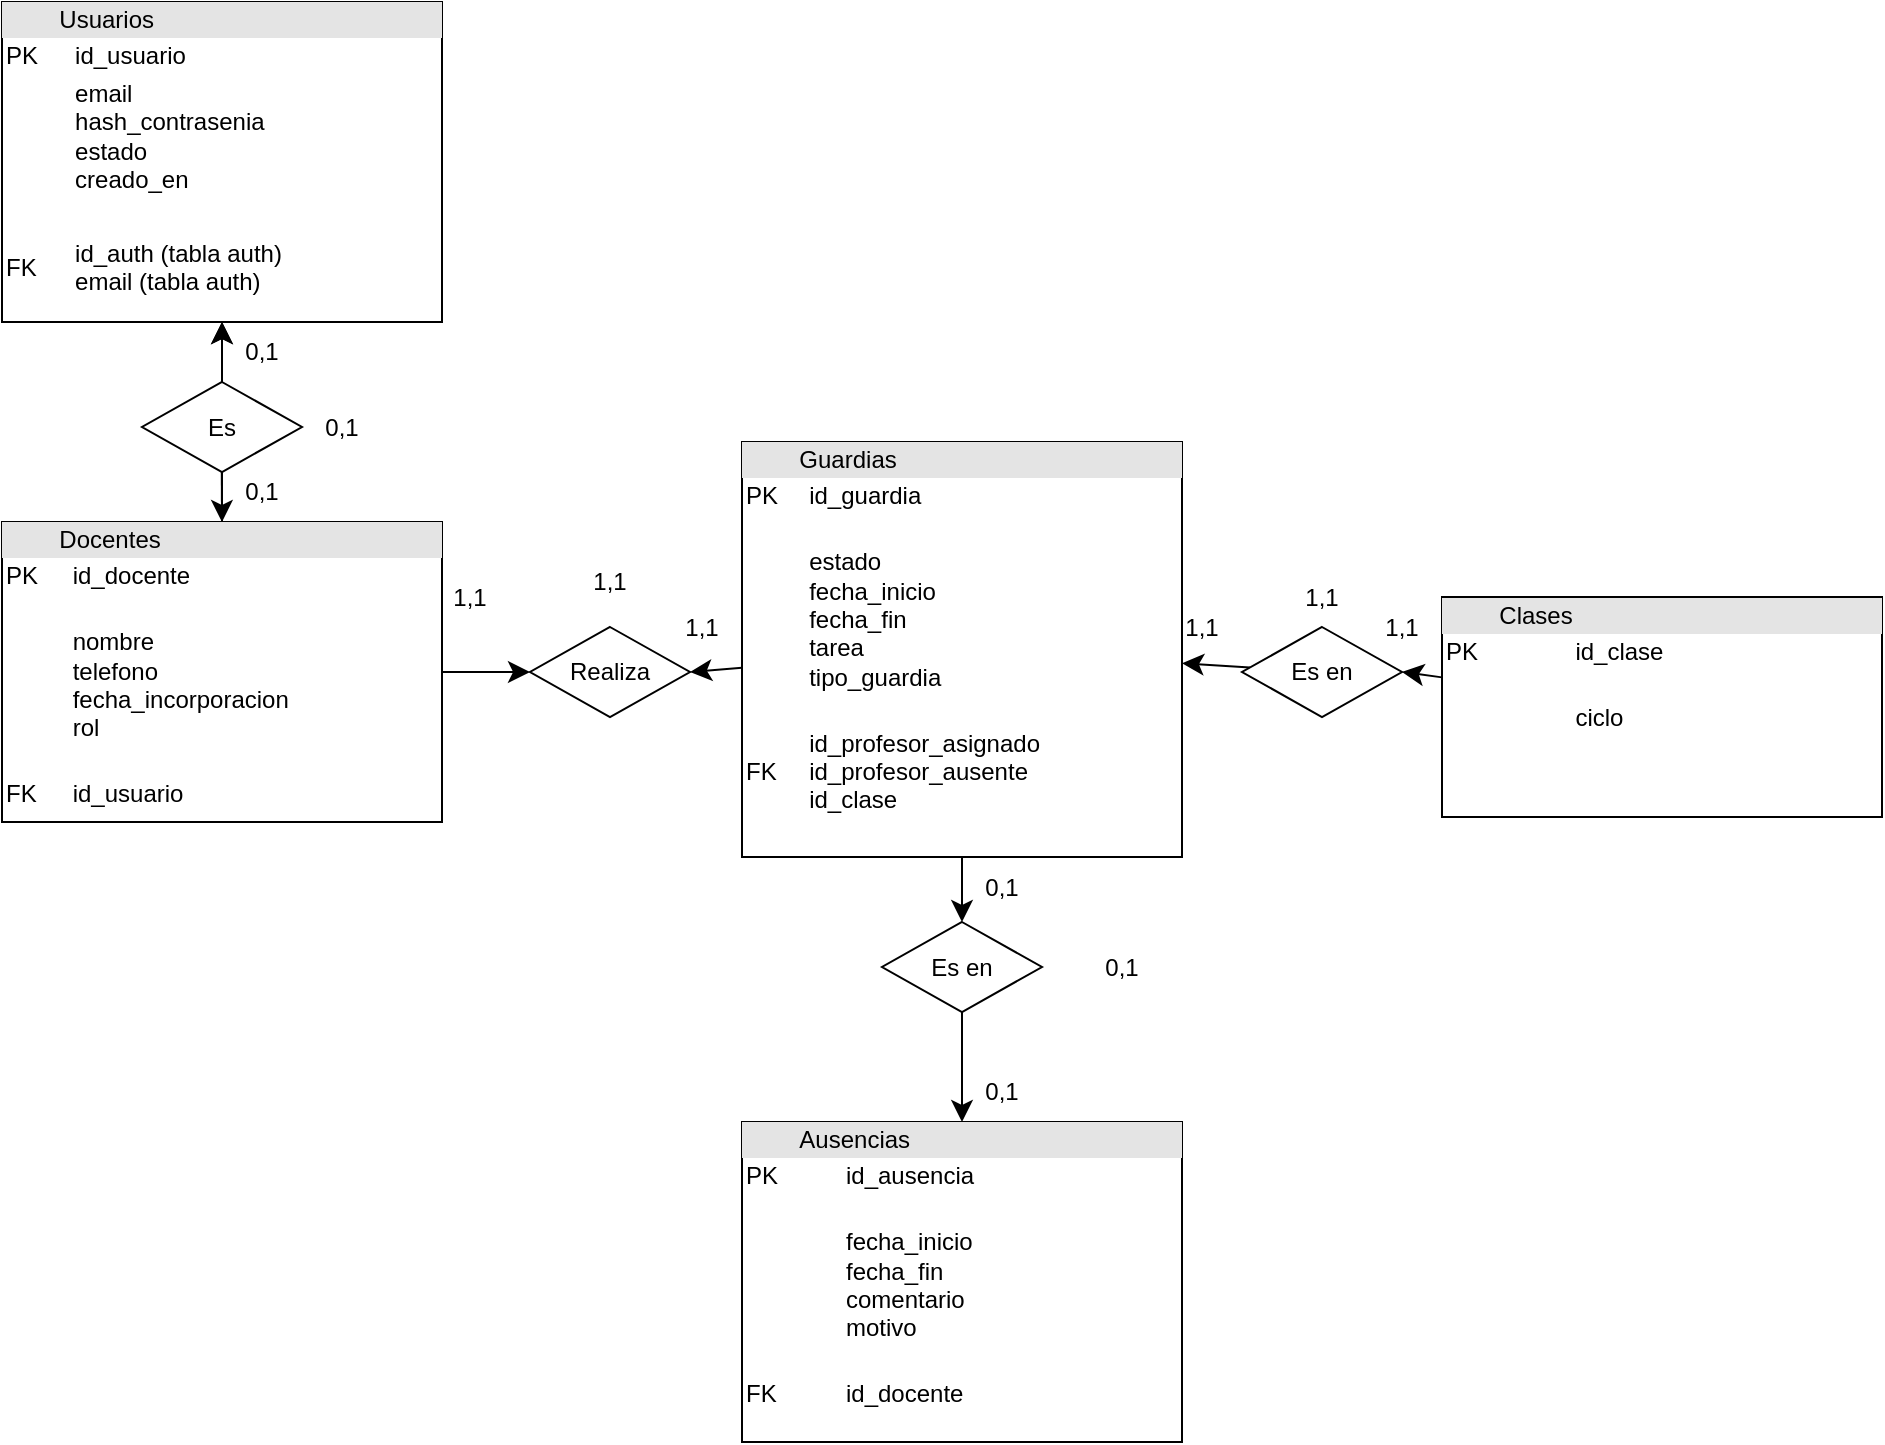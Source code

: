 <mxfile version="26.1.0">
  <diagram name="Page-1" id="9VLplM6JxJX9Lbx1Qkt6">
    <mxGraphModel dx="989" dy="585" grid="1" gridSize="10" guides="1" tooltips="1" connect="1" arrows="1" fold="1" page="1" pageScale="1" pageWidth="827" pageHeight="1169" background="none" math="0" shadow="0">
      <root>
        <mxCell id="0" />
        <mxCell id="1" parent="0" />
        <mxCell id="r-5_UUWaWjUbwtfnfI2b-80" value="&lt;div data-darkreader-inline-bgcolor=&quot;&quot; data-darkreader-inline-bgimage=&quot;&quot; style=&quot;box-sizing: border-box; width: 100%; background: rgb(228, 228, 228); padding: 2px; --darkreader-inline-bgimage: initial; --darkreader-inline-bgcolor: var(--darkreader-background-e4e4e4, #272b2c);&quot;&gt;&lt;span style=&quot;white-space: pre;&quot;&gt;&#x9;&lt;/span&gt;Usuarios&lt;/div&gt;&lt;table style=&quot;width:100%;font-size:1em;&quot; cellpadding=&quot;2&quot; cellspacing=&quot;0&quot;&gt;&lt;tbody&gt;&lt;tr&gt;&lt;td&gt;PK&lt;/td&gt;&lt;td&gt;id_usuario&lt;/td&gt;&lt;/tr&gt;&lt;tr&gt;&lt;td&gt;&lt;br&gt;&lt;/td&gt;&lt;td&gt;email&lt;br&gt;hash_contrasenia&lt;br&gt;estado&lt;br&gt;creado_en&lt;/td&gt;&lt;/tr&gt;&lt;tr&gt;&lt;td&gt;&lt;br&gt;&lt;/td&gt;&lt;td&gt;&lt;br&gt;&lt;/td&gt;&lt;/tr&gt;&lt;tr&gt;&lt;td&gt;FK&lt;/td&gt;&lt;td&gt;id_auth (tabla auth)&lt;br&gt;email (tabla auth)&lt;/td&gt;&lt;/tr&gt;&lt;/tbody&gt;&lt;/table&gt;" style="verticalAlign=top;align=left;overflow=fill;html=1;whiteSpace=wrap;" parent="1" vertex="1">
          <mxGeometry x="70" y="310" width="220" height="160" as="geometry" />
        </mxCell>
        <mxCell id="2qLu5BxkNlKCmaabcVRw-7" value="" style="edgeStyle=none;curved=1;rounded=0;orthogonalLoop=1;jettySize=auto;html=1;fontSize=12;startSize=8;endSize=8;" edge="1" parent="1" source="r-5_UUWaWjUbwtfnfI2b-81" target="r-5_UUWaWjUbwtfnfI2b-80">
          <mxGeometry relative="1" as="geometry" />
        </mxCell>
        <mxCell id="2qLu5BxkNlKCmaabcVRw-21" style="edgeStyle=none;curved=1;rounded=0;orthogonalLoop=1;jettySize=auto;html=1;entryX=0;entryY=0.5;entryDx=0;entryDy=0;fontSize=12;startSize=8;endSize=8;" edge="1" parent="1" source="r-5_UUWaWjUbwtfnfI2b-81" target="2qLu5BxkNlKCmaabcVRw-19">
          <mxGeometry relative="1" as="geometry" />
        </mxCell>
        <mxCell id="r-5_UUWaWjUbwtfnfI2b-81" value="&lt;div data-darkreader-inline-bgcolor=&quot;&quot; data-darkreader-inline-bgimage=&quot;&quot; style=&quot;box-sizing: border-box; width: 100%; background: rgb(228, 228, 228); padding: 2px; --darkreader-inline-bgimage: initial; --darkreader-inline-bgcolor: var(--darkreader-background-e4e4e4, #272b2c);&quot;&gt;&lt;span style=&quot;white-space: pre;&quot;&gt;&#x9;&lt;/span&gt;Docentes&lt;/div&gt;&lt;table style=&quot;width:100%;font-size:1em;&quot; cellpadding=&quot;2&quot; cellspacing=&quot;0&quot;&gt;&lt;tbody&gt;&lt;tr&gt;&lt;td&gt;PK&lt;/td&gt;&lt;td&gt;id_docente&lt;br&gt;&lt;/td&gt;&lt;/tr&gt;&lt;tr&gt;&lt;td&gt;&lt;br&gt;&lt;/td&gt;&lt;td&gt;&lt;br&gt;nombre&lt;br&gt;telefono&lt;br&gt;fecha_incorporacion&lt;br&gt;rol&lt;br&gt;&lt;br&gt;&lt;/td&gt;&lt;/tr&gt;&lt;tr&gt;&lt;td&gt;FK&lt;/td&gt;&lt;td&gt;id_usuario&lt;/td&gt;&lt;/tr&gt;&lt;tr&gt;&lt;td&gt;&lt;/td&gt;&lt;td&gt;&lt;br&gt;&lt;/td&gt;&lt;/tr&gt;&lt;/tbody&gt;&lt;/table&gt;" style="verticalAlign=top;align=left;overflow=fill;html=1;whiteSpace=wrap;" parent="1" vertex="1">
          <mxGeometry x="70" y="570" width="220" height="150" as="geometry" />
        </mxCell>
        <mxCell id="2qLu5BxkNlKCmaabcVRw-22" style="edgeStyle=none;curved=1;rounded=0;orthogonalLoop=1;jettySize=auto;html=1;entryX=1;entryY=0.5;entryDx=0;entryDy=0;fontSize=12;startSize=8;endSize=8;" edge="1" parent="1" source="r-5_UUWaWjUbwtfnfI2b-90" target="2qLu5BxkNlKCmaabcVRw-19">
          <mxGeometry relative="1" as="geometry" />
        </mxCell>
        <mxCell id="2qLu5BxkNlKCmaabcVRw-37" style="edgeStyle=none;curved=1;rounded=0;orthogonalLoop=1;jettySize=auto;html=1;entryX=0.5;entryY=0;entryDx=0;entryDy=0;fontSize=12;startSize=8;endSize=8;" edge="1" parent="1" source="r-5_UUWaWjUbwtfnfI2b-90" target="2qLu5BxkNlKCmaabcVRw-36">
          <mxGeometry relative="1" as="geometry" />
        </mxCell>
        <mxCell id="r-5_UUWaWjUbwtfnfI2b-90" value="&lt;div data-darkreader-inline-bgcolor=&quot;&quot; data-darkreader-inline-bgimage=&quot;&quot; style=&quot;box-sizing: border-box; width: 100%; background: rgb(228, 228, 228); padding: 2px; --darkreader-inline-bgimage: initial; --darkreader-inline-bgcolor: var(--darkreader-background-e4e4e4, #272b2c);&quot;&gt;&lt;span style=&quot;white-space: pre;&quot;&gt;&#x9;&lt;/span&gt;Guardias&lt;/div&gt;&lt;table style=&quot;width:100%;font-size:1em;&quot; cellpadding=&quot;2&quot; cellspacing=&quot;0&quot;&gt;&lt;tbody&gt;&lt;tr&gt;&lt;td&gt;PK&lt;/td&gt;&lt;td&gt;id_guardia&lt;/td&gt;&lt;/tr&gt;&lt;tr&gt;&lt;td&gt;&lt;br&gt;&lt;/td&gt;&lt;td&gt;&lt;br&gt;estado&lt;br&gt;fecha_inicio&lt;br&gt;fecha_fin&lt;br&gt;tarea&lt;br&gt;tipo_guardia&lt;br&gt;&lt;br&gt;&lt;/td&gt;&lt;/tr&gt;&lt;tr&gt;&lt;td&gt;FK&lt;/td&gt;&lt;td&gt;id_profesor_asignado&lt;br&gt;id_profesor_ausente&lt;br&gt;id_clase&lt;/td&gt;&lt;/tr&gt;&lt;tr&gt;&lt;td&gt;&lt;/td&gt;&lt;td&gt;&lt;br&gt;&lt;/td&gt;&lt;/tr&gt;&lt;/tbody&gt;&lt;/table&gt;" style="verticalAlign=top;align=left;overflow=fill;html=1;whiteSpace=wrap;" parent="1" vertex="1">
          <mxGeometry x="440" y="530" width="220" height="207.5" as="geometry" />
        </mxCell>
        <mxCell id="r-5_UUWaWjUbwtfnfI2b-91" value="&lt;div data-darkreader-inline-bgcolor=&quot;&quot; data-darkreader-inline-bgimage=&quot;&quot; style=&quot;box-sizing: border-box; width: 100%; background: rgb(228, 228, 228); padding: 2px; --darkreader-inline-bgimage: initial; --darkreader-inline-bgcolor: var(--darkreader-background-e4e4e4, #272b2c);&quot;&gt;&lt;span style=&quot;white-space: pre;&quot;&gt;&#x9;&lt;/span&gt;Ausencias&lt;/div&gt;&lt;table style=&quot;width:100%;font-size:1em;&quot; cellpadding=&quot;2&quot; cellspacing=&quot;0&quot;&gt;&lt;tbody&gt;&lt;tr&gt;&lt;td&gt;PK&lt;/td&gt;&lt;td&gt;id_ausencia&lt;/td&gt;&lt;/tr&gt;&lt;tr&gt;&lt;td&gt;&lt;br&gt;&lt;/td&gt;&lt;td&gt;&lt;br&gt;fecha_inicio&lt;br&gt;fecha_fin&lt;br&gt;comentario&lt;br&gt;motivo&lt;br&gt;&lt;br&gt;&lt;/td&gt;&lt;/tr&gt;&lt;tr&gt;&lt;td&gt;FK&lt;/td&gt;&lt;td&gt;id_docente&lt;/td&gt;&lt;/tr&gt;&lt;tr&gt;&lt;td&gt;&lt;/td&gt;&lt;td&gt;&lt;br&gt;&lt;/td&gt;&lt;/tr&gt;&lt;/tbody&gt;&lt;/table&gt;" style="verticalAlign=top;align=left;overflow=fill;html=1;whiteSpace=wrap;" parent="1" vertex="1">
          <mxGeometry x="440" y="870" width="220" height="160" as="geometry" />
        </mxCell>
        <mxCell id="2qLu5BxkNlKCmaabcVRw-14" style="edgeStyle=none;curved=1;rounded=0;orthogonalLoop=1;jettySize=auto;html=1;entryX=1;entryY=0.5;entryDx=0;entryDy=0;fontSize=12;startSize=8;endSize=8;" edge="1" parent="1" source="2qLu5BxkNlKCmaabcVRw-1" target="2qLu5BxkNlKCmaabcVRw-12">
          <mxGeometry relative="1" as="geometry" />
        </mxCell>
        <mxCell id="2qLu5BxkNlKCmaabcVRw-1" value="&lt;div data-darkreader-inline-bgcolor=&quot;&quot; data-darkreader-inline-bgimage=&quot;&quot; style=&quot;box-sizing: border-box; width: 100%; background: rgb(228, 228, 228); padding: 2px; --darkreader-inline-bgimage: initial; --darkreader-inline-bgcolor: var(--darkreader-background-e4e4e4, #272b2c);&quot;&gt;&lt;span style=&quot;white-space: pre;&quot;&gt;&#x9;&lt;/span&gt;Clases&lt;/div&gt;&lt;table style=&quot;width:100%;font-size:1em;&quot; cellpadding=&quot;2&quot; cellspacing=&quot;0&quot;&gt;&lt;tbody&gt;&lt;tr&gt;&lt;td&gt;PK&lt;/td&gt;&lt;td&gt;id_clase&lt;/td&gt;&lt;/tr&gt;&lt;tr&gt;&lt;td&gt;&lt;br&gt;&lt;/td&gt;&lt;td&gt;&lt;br&gt;ciclo&lt;br&gt;&lt;br&gt;&lt;br&gt;&lt;/td&gt;&lt;/tr&gt;&lt;tr&gt;&lt;td&gt;&lt;br&gt;&lt;/td&gt;&lt;td&gt;&lt;/td&gt;&lt;/tr&gt;&lt;tr&gt;&lt;td&gt;&lt;/td&gt;&lt;td&gt;&lt;br&gt;&lt;/td&gt;&lt;/tr&gt;&lt;/tbody&gt;&lt;/table&gt;" style="verticalAlign=top;align=left;overflow=fill;html=1;whiteSpace=wrap;" vertex="1" parent="1">
          <mxGeometry x="790" y="607.5" width="220" height="110" as="geometry" />
        </mxCell>
        <mxCell id="2qLu5BxkNlKCmaabcVRw-5" value="" style="edgeStyle=none;curved=1;rounded=0;orthogonalLoop=1;jettySize=auto;html=1;fontSize=12;startSize=8;endSize=8;" edge="1" parent="1" source="2qLu5BxkNlKCmaabcVRw-4" target="r-5_UUWaWjUbwtfnfI2b-80">
          <mxGeometry relative="1" as="geometry" />
        </mxCell>
        <mxCell id="2qLu5BxkNlKCmaabcVRw-6" style="edgeStyle=none;curved=1;rounded=0;orthogonalLoop=1;jettySize=auto;html=1;fontSize=12;startSize=8;endSize=8;" edge="1" parent="1">
          <mxGeometry relative="1" as="geometry">
            <mxPoint x="180" y="570" as="targetPoint" />
            <mxPoint x="179.76" y="510" as="sourcePoint" />
          </mxGeometry>
        </mxCell>
        <mxCell id="2qLu5BxkNlKCmaabcVRw-4" value="Es" style="rhombus;whiteSpace=wrap;html=1;" vertex="1" parent="1">
          <mxGeometry x="140" y="500" width="80" height="45" as="geometry" />
        </mxCell>
        <mxCell id="2qLu5BxkNlKCmaabcVRw-9" value="0,1" style="text;html=1;align=center;verticalAlign=middle;whiteSpace=wrap;rounded=0;" vertex="1" parent="1">
          <mxGeometry x="170" y="470" width="60" height="30" as="geometry" />
        </mxCell>
        <mxCell id="2qLu5BxkNlKCmaabcVRw-10" value="0,1" style="text;html=1;align=center;verticalAlign=middle;whiteSpace=wrap;rounded=0;" vertex="1" parent="1">
          <mxGeometry x="170" y="540" width="60" height="30" as="geometry" />
        </mxCell>
        <mxCell id="2qLu5BxkNlKCmaabcVRw-11" value="0,1" style="text;html=1;align=center;verticalAlign=middle;whiteSpace=wrap;rounded=0;" vertex="1" parent="1">
          <mxGeometry x="210" y="507.5" width="60" height="30" as="geometry" />
        </mxCell>
        <mxCell id="2qLu5BxkNlKCmaabcVRw-20" value="" style="edgeStyle=none;curved=1;rounded=0;orthogonalLoop=1;jettySize=auto;html=1;fontSize=12;startSize=8;endSize=8;" edge="1" parent="1" source="2qLu5BxkNlKCmaabcVRw-12" target="r-5_UUWaWjUbwtfnfI2b-90">
          <mxGeometry relative="1" as="geometry" />
        </mxCell>
        <mxCell id="2qLu5BxkNlKCmaabcVRw-12" value="Es en" style="rhombus;whiteSpace=wrap;html=1;" vertex="1" parent="1">
          <mxGeometry x="690" y="622.5" width="80" height="45" as="geometry" />
        </mxCell>
        <mxCell id="2qLu5BxkNlKCmaabcVRw-19" value="Realiza" style="rhombus;whiteSpace=wrap;html=1;" vertex="1" parent="1">
          <mxGeometry x="334" y="622.5" width="80" height="45" as="geometry" />
        </mxCell>
        <mxCell id="2qLu5BxkNlKCmaabcVRw-23" value="1,1" style="text;html=1;align=center;verticalAlign=middle;whiteSpace=wrap;rounded=0;" vertex="1" parent="1">
          <mxGeometry x="274" y="592.5" width="60" height="30" as="geometry" />
        </mxCell>
        <mxCell id="2qLu5BxkNlKCmaabcVRw-24" value="1,1" style="text;html=1;align=center;verticalAlign=middle;whiteSpace=wrap;rounded=0;" vertex="1" parent="1">
          <mxGeometry x="343.5" y="585" width="60" height="30" as="geometry" />
        </mxCell>
        <mxCell id="2qLu5BxkNlKCmaabcVRw-25" value="1,1" style="text;html=1;align=center;verticalAlign=middle;whiteSpace=wrap;rounded=0;" vertex="1" parent="1">
          <mxGeometry x="390" y="607.5" width="60" height="30" as="geometry" />
        </mxCell>
        <mxCell id="2qLu5BxkNlKCmaabcVRw-35" value="1,1" style="text;html=1;align=center;verticalAlign=middle;whiteSpace=wrap;rounded=0;" vertex="1" parent="1">
          <mxGeometry x="640" y="607.5" width="60" height="30" as="geometry" />
        </mxCell>
        <mxCell id="2qLu5BxkNlKCmaabcVRw-38" style="edgeStyle=none;curved=1;rounded=0;orthogonalLoop=1;jettySize=auto;html=1;entryX=0.5;entryY=0;entryDx=0;entryDy=0;fontSize=12;startSize=8;endSize=8;" edge="1" parent="1" source="2qLu5BxkNlKCmaabcVRw-36" target="r-5_UUWaWjUbwtfnfI2b-91">
          <mxGeometry relative="1" as="geometry" />
        </mxCell>
        <mxCell id="2qLu5BxkNlKCmaabcVRw-36" value="Es en" style="rhombus;whiteSpace=wrap;html=1;" vertex="1" parent="1">
          <mxGeometry x="510" y="770" width="80" height="45" as="geometry" />
        </mxCell>
        <mxCell id="2qLu5BxkNlKCmaabcVRw-39" value="0,1" style="text;html=1;align=center;verticalAlign=middle;whiteSpace=wrap;rounded=0;" vertex="1" parent="1">
          <mxGeometry x="540" y="737.5" width="60" height="30" as="geometry" />
        </mxCell>
        <mxCell id="2qLu5BxkNlKCmaabcVRw-40" value="0,1" style="text;html=1;align=center;verticalAlign=middle;whiteSpace=wrap;rounded=0;" vertex="1" parent="1">
          <mxGeometry x="540" y="840" width="60" height="30" as="geometry" />
        </mxCell>
        <mxCell id="2qLu5BxkNlKCmaabcVRw-42" style="edgeStyle=none;curved=1;rounded=0;orthogonalLoop=1;jettySize=auto;html=1;exitX=0.25;exitY=0;exitDx=0;exitDy=0;fontSize=12;startSize=8;endSize=8;" edge="1" parent="1" source="2qLu5BxkNlKCmaabcVRw-40" target="2qLu5BxkNlKCmaabcVRw-40">
          <mxGeometry relative="1" as="geometry" />
        </mxCell>
        <mxCell id="2qLu5BxkNlKCmaabcVRw-43" value="0,1" style="text;html=1;align=center;verticalAlign=middle;whiteSpace=wrap;rounded=0;" vertex="1" parent="1">
          <mxGeometry x="600" y="777.5" width="60" height="30" as="geometry" />
        </mxCell>
        <mxCell id="2qLu5BxkNlKCmaabcVRw-44" value="1,1" style="text;html=1;align=center;verticalAlign=middle;whiteSpace=wrap;rounded=0;" vertex="1" parent="1">
          <mxGeometry x="740" y="607.5" width="60" height="30" as="geometry" />
        </mxCell>
        <mxCell id="2qLu5BxkNlKCmaabcVRw-45" value="1,1" style="text;html=1;align=center;verticalAlign=middle;whiteSpace=wrap;rounded=0;" vertex="1" parent="1">
          <mxGeometry x="700" y="592.5" width="60" height="30" as="geometry" />
        </mxCell>
      </root>
    </mxGraphModel>
  </diagram>
</mxfile>
